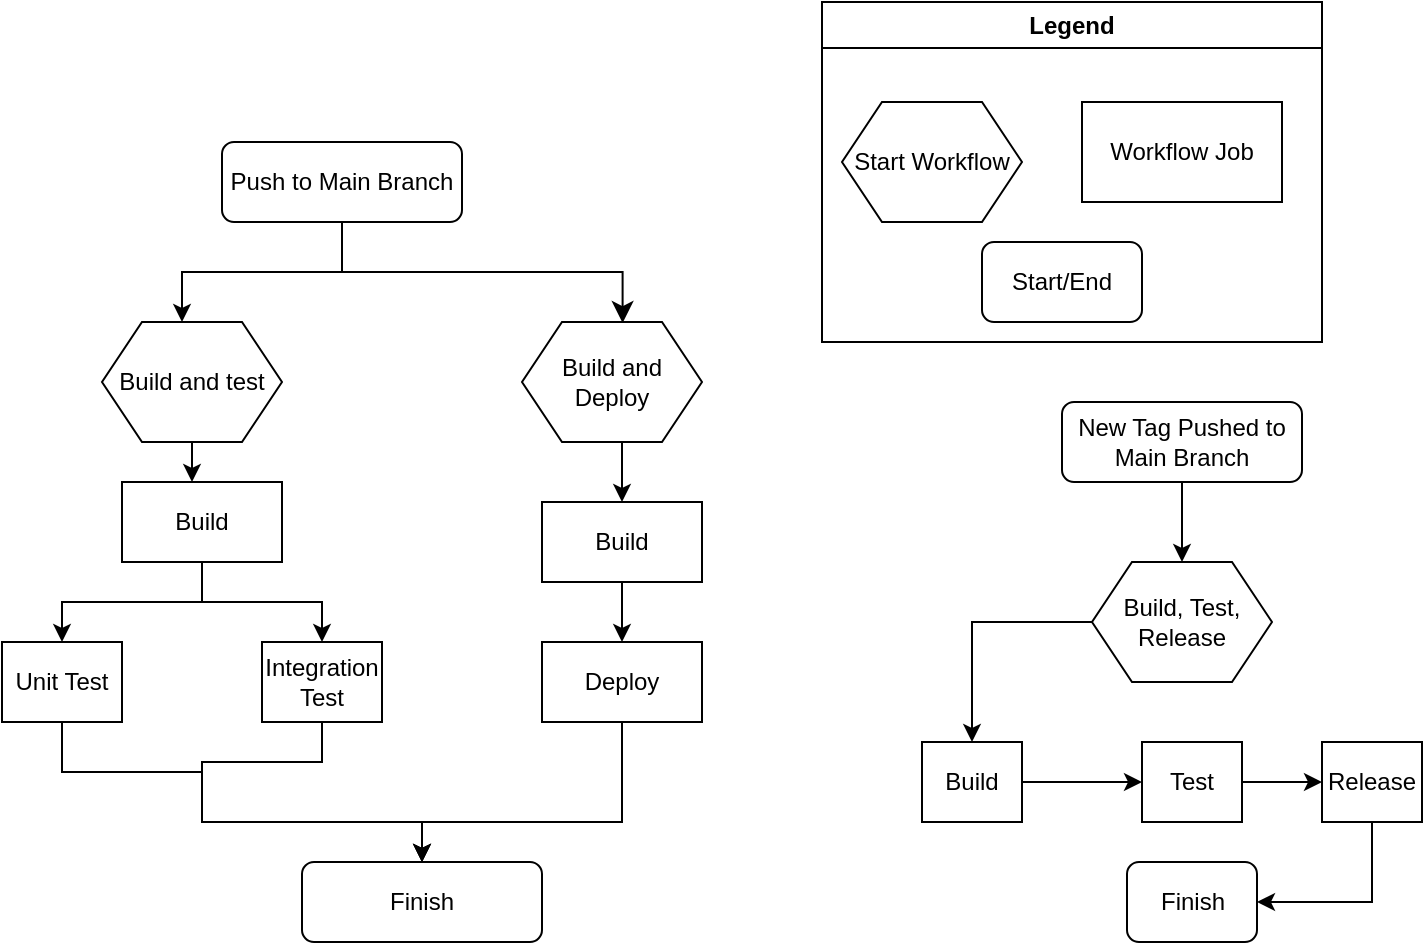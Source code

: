 <mxfile version="25.0.3">
  <diagram id="C5RBs43oDa-KdzZeNtuy" name="Page-1">
    <mxGraphModel grid="1" page="1" gridSize="10" guides="1" tooltips="1" connect="1" arrows="1" fold="1" pageScale="1" pageWidth="827" pageHeight="1169" math="0" shadow="0">
      <root>
        <mxCell id="WIyWlLk6GJQsqaUBKTNV-0" />
        <mxCell id="WIyWlLk6GJQsqaUBKTNV-1" parent="WIyWlLk6GJQsqaUBKTNV-0" />
        <mxCell id="WIyWlLk6GJQsqaUBKTNV-2" value="" style="rounded=0;html=1;jettySize=auto;orthogonalLoop=1;fontSize=11;endArrow=classic;endFill=1;strokeWidth=1;shadow=0;labelBackgroundColor=none;edgeStyle=orthogonalEdgeStyle;" edge="1" parent="WIyWlLk6GJQsqaUBKTNV-1" source="WIyWlLk6GJQsqaUBKTNV-3" target="wmoVBlkNv2RBaDLgsw_t-4">
          <mxGeometry relative="1" as="geometry">
            <mxPoint x="220" y="170" as="targetPoint" />
            <Array as="points">
              <mxPoint x="220" y="145" />
              <mxPoint x="140" y="145" />
            </Array>
          </mxGeometry>
        </mxCell>
        <mxCell id="WIyWlLk6GJQsqaUBKTNV-3" value="Push to Main Branch" style="rounded=1;whiteSpace=wrap;html=1;fontSize=12;glass=0;strokeWidth=1;shadow=0;" vertex="1" parent="WIyWlLk6GJQsqaUBKTNV-1">
          <mxGeometry x="160" y="80" width="120" height="40" as="geometry" />
        </mxCell>
        <mxCell id="WIyWlLk6GJQsqaUBKTNV-11" value="Finish" style="rounded=1;whiteSpace=wrap;html=1;fontSize=12;glass=0;strokeWidth=1;shadow=0;" vertex="1" parent="WIyWlLk6GJQsqaUBKTNV-1">
          <mxGeometry x="200" y="440" width="120" height="40" as="geometry" />
        </mxCell>
        <mxCell id="wmoVBlkNv2RBaDLgsw_t-0" value="Start Workflow" style="shape=hexagon;perimeter=hexagonPerimeter2;whiteSpace=wrap;html=1;fixedSize=1;" vertex="1" parent="WIyWlLk6GJQsqaUBKTNV-1">
          <mxGeometry x="470" y="60" width="90" height="60" as="geometry" />
        </mxCell>
        <mxCell id="wmoVBlkNv2RBaDLgsw_t-1" value="Workflow Job" style="rounded=0;whiteSpace=wrap;html=1;" vertex="1" parent="WIyWlLk6GJQsqaUBKTNV-1">
          <mxGeometry x="590" y="60" width="100" height="50" as="geometry" />
        </mxCell>
        <mxCell id="wmoVBlkNv2RBaDLgsw_t-2" value="Start/End" style="rounded=1;whiteSpace=wrap;html=1;" vertex="1" parent="WIyWlLk6GJQsqaUBKTNV-1">
          <mxGeometry x="540" y="130" width="80" height="40" as="geometry" />
        </mxCell>
        <mxCell id="wmoVBlkNv2RBaDLgsw_t-3" value="Legend" style="swimlane;whiteSpace=wrap;html=1;" vertex="1" parent="WIyWlLk6GJQsqaUBKTNV-1">
          <mxGeometry x="460" y="10" width="250" height="170" as="geometry" />
        </mxCell>
        <mxCell id="wmoVBlkNv2RBaDLgsw_t-7" style="edgeStyle=orthogonalEdgeStyle;rounded=0;orthogonalLoop=1;jettySize=auto;html=1;entryX=0.447;entryY=-0.021;entryDx=0;entryDy=0;entryPerimeter=0;" edge="1" parent="WIyWlLk6GJQsqaUBKTNV-1" source="wmoVBlkNv2RBaDLgsw_t-4" target="wmoVBlkNv2RBaDLgsw_t-8">
          <mxGeometry relative="1" as="geometry">
            <mxPoint x="145" y="270" as="targetPoint" />
          </mxGeometry>
        </mxCell>
        <mxCell id="wmoVBlkNv2RBaDLgsw_t-4" value="Build and test" style="shape=hexagon;perimeter=hexagonPerimeter2;whiteSpace=wrap;html=1;fixedSize=1;" vertex="1" parent="WIyWlLk6GJQsqaUBKTNV-1">
          <mxGeometry x="100" y="170" width="90" height="60" as="geometry" />
        </mxCell>
        <mxCell id="wmoVBlkNv2RBaDLgsw_t-5" value="" style="rounded=0;html=1;jettySize=auto;orthogonalLoop=1;fontSize=11;endArrow=classic;endFill=1;endSize=8;strokeWidth=1;shadow=0;labelBackgroundColor=none;edgeStyle=orthogonalEdgeStyle;entryX=0.559;entryY=0.009;entryDx=0;entryDy=0;entryPerimeter=0;" edge="1" parent="WIyWlLk6GJQsqaUBKTNV-1" target="wmoVBlkNv2RBaDLgsw_t-6">
          <mxGeometry relative="1" as="geometry">
            <mxPoint x="220" y="120" as="sourcePoint" />
            <mxPoint x="280" y="170" as="targetPoint" />
            <Array as="points">
              <mxPoint x="220" y="145" />
              <mxPoint x="360" y="145" />
            </Array>
          </mxGeometry>
        </mxCell>
        <mxCell id="wmoVBlkNv2RBaDLgsw_t-22" style="edgeStyle=orthogonalEdgeStyle;rounded=0;orthogonalLoop=1;jettySize=auto;html=1;entryX=0.5;entryY=0;entryDx=0;entryDy=0;" edge="1" parent="WIyWlLk6GJQsqaUBKTNV-1" source="wmoVBlkNv2RBaDLgsw_t-6" target="wmoVBlkNv2RBaDLgsw_t-21">
          <mxGeometry relative="1" as="geometry">
            <Array as="points">
              <mxPoint x="360" y="230" />
              <mxPoint x="360" y="230" />
            </Array>
          </mxGeometry>
        </mxCell>
        <mxCell id="wmoVBlkNv2RBaDLgsw_t-6" value="Build and Deploy" style="shape=hexagon;perimeter=hexagonPerimeter2;whiteSpace=wrap;html=1;fixedSize=1;" vertex="1" parent="WIyWlLk6GJQsqaUBKTNV-1">
          <mxGeometry x="310" y="170" width="90" height="60" as="geometry" />
        </mxCell>
        <mxCell id="wmoVBlkNv2RBaDLgsw_t-9" style="edgeStyle=orthogonalEdgeStyle;rounded=0;orthogonalLoop=1;jettySize=auto;html=1;entryX=0.5;entryY=0;entryDx=0;entryDy=0;" edge="1" parent="WIyWlLk6GJQsqaUBKTNV-1" source="wmoVBlkNv2RBaDLgsw_t-8" target="wmoVBlkNv2RBaDLgsw_t-10">
          <mxGeometry relative="1" as="geometry">
            <mxPoint x="100" y="330" as="targetPoint" />
            <Array as="points">
              <mxPoint x="150" y="310" />
              <mxPoint x="80" y="310" />
            </Array>
          </mxGeometry>
        </mxCell>
        <mxCell id="wmoVBlkNv2RBaDLgsw_t-13" style="edgeStyle=orthogonalEdgeStyle;rounded=0;orthogonalLoop=1;jettySize=auto;html=1;entryX=0.5;entryY=0;entryDx=0;entryDy=0;" edge="1" parent="WIyWlLk6GJQsqaUBKTNV-1" source="wmoVBlkNv2RBaDLgsw_t-8" target="wmoVBlkNv2RBaDLgsw_t-11">
          <mxGeometry relative="1" as="geometry" />
        </mxCell>
        <mxCell id="wmoVBlkNv2RBaDLgsw_t-8" value="Build" style="rounded=0;whiteSpace=wrap;html=1;" vertex="1" parent="WIyWlLk6GJQsqaUBKTNV-1">
          <mxGeometry x="110" y="250" width="80" height="40" as="geometry" />
        </mxCell>
        <mxCell id="wmoVBlkNv2RBaDLgsw_t-17" style="edgeStyle=orthogonalEdgeStyle;rounded=0;orthogonalLoop=1;jettySize=auto;html=1;entryX=0.5;entryY=0;entryDx=0;entryDy=0;" edge="1" parent="WIyWlLk6GJQsqaUBKTNV-1" source="wmoVBlkNv2RBaDLgsw_t-10" target="WIyWlLk6GJQsqaUBKTNV-11">
          <mxGeometry relative="1" as="geometry">
            <mxPoint x="300" y="420" as="targetPoint" />
            <Array as="points">
              <mxPoint x="80" y="395" />
              <mxPoint x="150" y="395" />
              <mxPoint x="150" y="420" />
              <mxPoint x="260" y="420" />
            </Array>
          </mxGeometry>
        </mxCell>
        <mxCell id="wmoVBlkNv2RBaDLgsw_t-10" value="Unit Test" style="rounded=0;whiteSpace=wrap;html=1;" vertex="1" parent="WIyWlLk6GJQsqaUBKTNV-1">
          <mxGeometry x="50" y="330" width="60" height="40" as="geometry" />
        </mxCell>
        <mxCell id="wmoVBlkNv2RBaDLgsw_t-19" style="edgeStyle=orthogonalEdgeStyle;rounded=0;orthogonalLoop=1;jettySize=auto;html=1;entryX=0.5;entryY=0;entryDx=0;entryDy=0;" edge="1" parent="WIyWlLk6GJQsqaUBKTNV-1" source="wmoVBlkNv2RBaDLgsw_t-11" target="WIyWlLk6GJQsqaUBKTNV-11">
          <mxGeometry relative="1" as="geometry">
            <mxPoint x="150" y="430" as="targetPoint" />
            <Array as="points">
              <mxPoint x="210" y="390" />
              <mxPoint x="150" y="390" />
              <mxPoint x="150" y="420" />
              <mxPoint x="260" y="420" />
            </Array>
          </mxGeometry>
        </mxCell>
        <mxCell id="wmoVBlkNv2RBaDLgsw_t-11" value="Integration Test" style="rounded=0;whiteSpace=wrap;html=1;" vertex="1" parent="WIyWlLk6GJQsqaUBKTNV-1">
          <mxGeometry x="180" y="330" width="60" height="40" as="geometry" />
        </mxCell>
        <mxCell id="wmoVBlkNv2RBaDLgsw_t-24" style="edgeStyle=orthogonalEdgeStyle;rounded=0;orthogonalLoop=1;jettySize=auto;html=1;" edge="1" parent="WIyWlLk6GJQsqaUBKTNV-1" source="wmoVBlkNv2RBaDLgsw_t-21" target="wmoVBlkNv2RBaDLgsw_t-23">
          <mxGeometry relative="1" as="geometry" />
        </mxCell>
        <mxCell id="wmoVBlkNv2RBaDLgsw_t-21" value="Build" style="rounded=0;whiteSpace=wrap;html=1;" vertex="1" parent="WIyWlLk6GJQsqaUBKTNV-1">
          <mxGeometry x="320" y="260" width="80" height="40" as="geometry" />
        </mxCell>
        <mxCell id="wmoVBlkNv2RBaDLgsw_t-25" style="edgeStyle=orthogonalEdgeStyle;rounded=0;orthogonalLoop=1;jettySize=auto;html=1;entryX=0.5;entryY=0;entryDx=0;entryDy=0;" edge="1" parent="WIyWlLk6GJQsqaUBKTNV-1" source="wmoVBlkNv2RBaDLgsw_t-23" target="WIyWlLk6GJQsqaUBKTNV-11">
          <mxGeometry relative="1" as="geometry">
            <mxPoint x="360" y="420" as="targetPoint" />
            <Array as="points">
              <mxPoint x="360" y="420" />
              <mxPoint x="260" y="420" />
            </Array>
          </mxGeometry>
        </mxCell>
        <mxCell id="wmoVBlkNv2RBaDLgsw_t-23" value="Deploy" style="rounded=0;whiteSpace=wrap;html=1;" vertex="1" parent="WIyWlLk6GJQsqaUBKTNV-1">
          <mxGeometry x="320" y="330" width="80" height="40" as="geometry" />
        </mxCell>
        <mxCell id="wmoVBlkNv2RBaDLgsw_t-27" style="edgeStyle=orthogonalEdgeStyle;rounded=0;orthogonalLoop=1;jettySize=auto;html=1;" edge="1" parent="WIyWlLk6GJQsqaUBKTNV-1" source="wmoVBlkNv2RBaDLgsw_t-26">
          <mxGeometry relative="1" as="geometry">
            <mxPoint x="640" y="290" as="targetPoint" />
          </mxGeometry>
        </mxCell>
        <mxCell id="wmoVBlkNv2RBaDLgsw_t-26" value="New Tag Pushed to Main Branch" style="rounded=1;whiteSpace=wrap;html=1;fontSize=12;glass=0;strokeWidth=1;shadow=0;" vertex="1" parent="WIyWlLk6GJQsqaUBKTNV-1">
          <mxGeometry x="580" y="210" width="120" height="40" as="geometry" />
        </mxCell>
        <mxCell id="wmoVBlkNv2RBaDLgsw_t-29" style="edgeStyle=orthogonalEdgeStyle;rounded=0;orthogonalLoop=1;jettySize=auto;html=1;entryX=0.5;entryY=0;entryDx=0;entryDy=0;" edge="1" parent="WIyWlLk6GJQsqaUBKTNV-1" source="wmoVBlkNv2RBaDLgsw_t-28" target="wmoVBlkNv2RBaDLgsw_t-30">
          <mxGeometry relative="1" as="geometry">
            <mxPoint x="550" y="380" as="targetPoint" />
          </mxGeometry>
        </mxCell>
        <mxCell id="wmoVBlkNv2RBaDLgsw_t-28" value="Build, Test, Release" style="shape=hexagon;perimeter=hexagonPerimeter2;whiteSpace=wrap;html=1;fixedSize=1;" vertex="1" parent="WIyWlLk6GJQsqaUBKTNV-1">
          <mxGeometry x="595" y="290" width="90" height="60" as="geometry" />
        </mxCell>
        <mxCell id="wmoVBlkNv2RBaDLgsw_t-32" style="edgeStyle=orthogonalEdgeStyle;rounded=0;orthogonalLoop=1;jettySize=auto;html=1;entryX=0;entryY=0.5;entryDx=0;entryDy=0;" edge="1" parent="WIyWlLk6GJQsqaUBKTNV-1" source="wmoVBlkNv2RBaDLgsw_t-30" target="wmoVBlkNv2RBaDLgsw_t-31">
          <mxGeometry relative="1" as="geometry" />
        </mxCell>
        <mxCell id="wmoVBlkNv2RBaDLgsw_t-30" value="Build" style="rounded=0;whiteSpace=wrap;html=1;" vertex="1" parent="WIyWlLk6GJQsqaUBKTNV-1">
          <mxGeometry x="510" y="380" width="50" height="40" as="geometry" />
        </mxCell>
        <mxCell id="wmoVBlkNv2RBaDLgsw_t-34" style="edgeStyle=orthogonalEdgeStyle;rounded=0;orthogonalLoop=1;jettySize=auto;html=1;entryX=0;entryY=0.5;entryDx=0;entryDy=0;" edge="1" parent="WIyWlLk6GJQsqaUBKTNV-1" source="wmoVBlkNv2RBaDLgsw_t-31" target="wmoVBlkNv2RBaDLgsw_t-33">
          <mxGeometry relative="1" as="geometry" />
        </mxCell>
        <mxCell id="wmoVBlkNv2RBaDLgsw_t-31" value="Test" style="rounded=0;whiteSpace=wrap;html=1;" vertex="1" parent="WIyWlLk6GJQsqaUBKTNV-1">
          <mxGeometry x="620" y="380" width="50" height="40" as="geometry" />
        </mxCell>
        <mxCell id="wmoVBlkNv2RBaDLgsw_t-36" style="edgeStyle=orthogonalEdgeStyle;rounded=0;orthogonalLoop=1;jettySize=auto;html=1;entryX=1;entryY=0.5;entryDx=0;entryDy=0;" edge="1" parent="WIyWlLk6GJQsqaUBKTNV-1" source="wmoVBlkNv2RBaDLgsw_t-33" target="wmoVBlkNv2RBaDLgsw_t-35">
          <mxGeometry relative="1" as="geometry">
            <Array as="points">
              <mxPoint x="735" y="460" />
            </Array>
          </mxGeometry>
        </mxCell>
        <mxCell id="wmoVBlkNv2RBaDLgsw_t-33" value="Release" style="rounded=0;whiteSpace=wrap;html=1;" vertex="1" parent="WIyWlLk6GJQsqaUBKTNV-1">
          <mxGeometry x="710" y="380" width="50" height="40" as="geometry" />
        </mxCell>
        <mxCell id="wmoVBlkNv2RBaDLgsw_t-35" value="Finish" style="rounded=1;whiteSpace=wrap;html=1;fontSize=12;glass=0;strokeWidth=1;shadow=0;" vertex="1" parent="WIyWlLk6GJQsqaUBKTNV-1">
          <mxGeometry x="612.5" y="440" width="65" height="40" as="geometry" />
        </mxCell>
      </root>
    </mxGraphModel>
  </diagram>
</mxfile>
